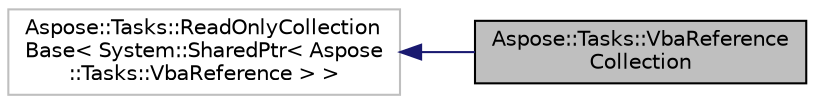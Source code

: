 digraph "Aspose::Tasks::VbaReferenceCollection"
{
 // LATEX_PDF_SIZE
  edge [fontname="Helvetica",fontsize="10",labelfontname="Helvetica",labelfontsize="10"];
  node [fontname="Helvetica",fontsize="10",shape=record];
  rankdir="LR";
  Node1 [label="Aspose::Tasks::VbaReference\lCollection",height=0.2,width=0.4,color="black", fillcolor="grey75", style="filled", fontcolor="black",tooltip="Represents a collection of VbaReference objects."];
  Node2 -> Node1 [dir="back",color="midnightblue",fontsize="10",style="solid",fontname="Helvetica"];
  Node2 [label="Aspose::Tasks::ReadOnlyCollection\lBase\< System::SharedPtr\< Aspose\l::Tasks::VbaReference \> \>",height=0.2,width=0.4,color="grey75", fillcolor="white", style="filled",tooltip=" "];
}
